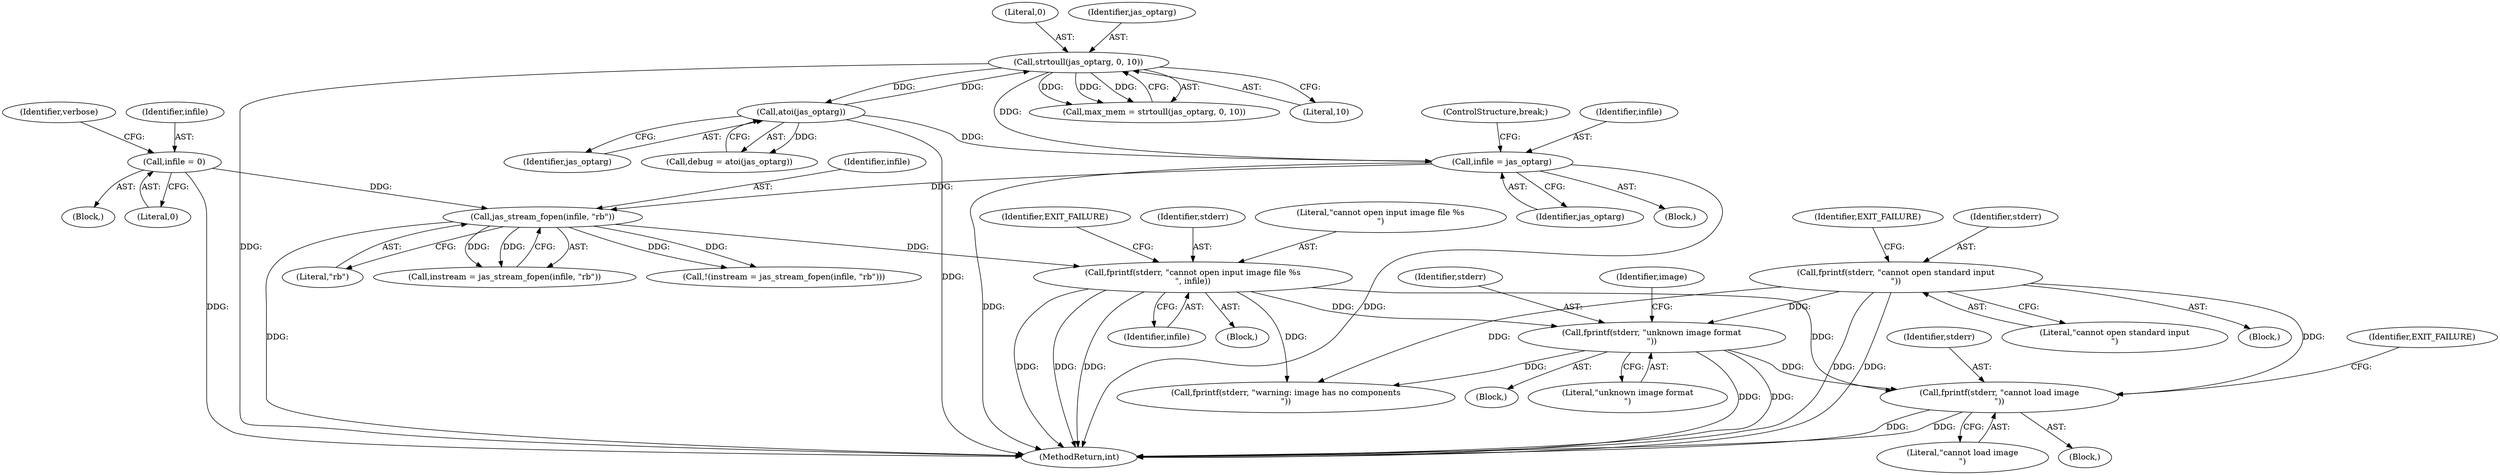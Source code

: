 digraph "0_jasper_d42b2388f7f8e0332c846675133acea151fc557a@API" {
"1000250" [label="(Call,fprintf(stderr, \"cannot load image\n\"))"];
"1000236" [label="(Call,fprintf(stderr, \"unknown image format\n\"))"];
"1000207" [label="(Call,fprintf(stderr, \"cannot open input image file %s\n\", infile))"];
"1000203" [label="(Call,jas_stream_fopen(infile, \"rb\"))"];
"1000132" [label="(Call,infile = 0)"];
"1000176" [label="(Call,infile = jas_optarg)"];
"1000183" [label="(Call,strtoull(jas_optarg, 0, 10))"];
"1000172" [label="(Call,atoi(jas_optarg))"];
"1000223" [label="(Call,fprintf(stderr, \"cannot open standard input\n\"))"];
"1000205" [label="(Literal,\"rb\")"];
"1000201" [label="(Call,instream = jas_stream_fopen(infile, \"rb\"))"];
"1000254" [label="(Identifier,EXIT_FAILURE)"];
"1000227" [label="(Identifier,EXIT_FAILURE)"];
"1000185" [label="(Literal,0)"];
"1000208" [label="(Identifier,stderr)"];
"1000176" [label="(Call,infile = jas_optarg)"];
"1000203" [label="(Call,jas_stream_fopen(infile, \"rb\"))"];
"1000109" [label="(Block,)"];
"1000236" [label="(Call,fprintf(stderr, \"unknown image format\n\"))"];
"1000320" [label="(MethodReturn,int)"];
"1000179" [label="(ControlStructure,break;)"];
"1000224" [label="(Identifier,stderr)"];
"1000170" [label="(Call,debug = atoi(jas_optarg))"];
"1000206" [label="(Block,)"];
"1000237" [label="(Identifier,stderr)"];
"1000225" [label="(Literal,\"cannot open standard input\n\")"];
"1000209" [label="(Literal,\"cannot open input image file %s\n\")"];
"1000252" [label="(Literal,\"cannot load image\n\")"];
"1000200" [label="(Call,!(instream = jas_stream_fopen(infile, \"rb\")))"];
"1000235" [label="(Block,)"];
"1000178" [label="(Identifier,jas_optarg)"];
"1000181" [label="(Call,max_mem = strtoull(jas_optarg, 0, 10))"];
"1000186" [label="(Literal,10)"];
"1000177" [label="(Identifier,infile)"];
"1000242" [label="(Identifier,image)"];
"1000204" [label="(Identifier,infile)"];
"1000250" [label="(Call,fprintf(stderr, \"cannot load image\n\"))"];
"1000264" [label="(Call,fprintf(stderr, \"warning: image has no components\n\"))"];
"1000173" [label="(Identifier,jas_optarg)"];
"1000238" [label="(Literal,\"unknown image format\n\")"];
"1000132" [label="(Call,infile = 0)"];
"1000212" [label="(Identifier,EXIT_FAILURE)"];
"1000207" [label="(Call,fprintf(stderr, \"cannot open input image file %s\n\", infile))"];
"1000222" [label="(Block,)"];
"1000156" [label="(Block,)"];
"1000247" [label="(Block,)"];
"1000133" [label="(Identifier,infile)"];
"1000184" [label="(Identifier,jas_optarg)"];
"1000223" [label="(Call,fprintf(stderr, \"cannot open standard input\n\"))"];
"1000210" [label="(Identifier,infile)"];
"1000136" [label="(Identifier,verbose)"];
"1000183" [label="(Call,strtoull(jas_optarg, 0, 10))"];
"1000134" [label="(Literal,0)"];
"1000251" [label="(Identifier,stderr)"];
"1000172" [label="(Call,atoi(jas_optarg))"];
"1000250" -> "1000247"  [label="AST: "];
"1000250" -> "1000252"  [label="CFG: "];
"1000251" -> "1000250"  [label="AST: "];
"1000252" -> "1000250"  [label="AST: "];
"1000254" -> "1000250"  [label="CFG: "];
"1000250" -> "1000320"  [label="DDG: "];
"1000250" -> "1000320"  [label="DDG: "];
"1000236" -> "1000250"  [label="DDG: "];
"1000207" -> "1000250"  [label="DDG: "];
"1000223" -> "1000250"  [label="DDG: "];
"1000236" -> "1000235"  [label="AST: "];
"1000236" -> "1000238"  [label="CFG: "];
"1000237" -> "1000236"  [label="AST: "];
"1000238" -> "1000236"  [label="AST: "];
"1000242" -> "1000236"  [label="CFG: "];
"1000236" -> "1000320"  [label="DDG: "];
"1000236" -> "1000320"  [label="DDG: "];
"1000207" -> "1000236"  [label="DDG: "];
"1000223" -> "1000236"  [label="DDG: "];
"1000236" -> "1000264"  [label="DDG: "];
"1000207" -> "1000206"  [label="AST: "];
"1000207" -> "1000210"  [label="CFG: "];
"1000208" -> "1000207"  [label="AST: "];
"1000209" -> "1000207"  [label="AST: "];
"1000210" -> "1000207"  [label="AST: "];
"1000212" -> "1000207"  [label="CFG: "];
"1000207" -> "1000320"  [label="DDG: "];
"1000207" -> "1000320"  [label="DDG: "];
"1000207" -> "1000320"  [label="DDG: "];
"1000203" -> "1000207"  [label="DDG: "];
"1000207" -> "1000264"  [label="DDG: "];
"1000203" -> "1000201"  [label="AST: "];
"1000203" -> "1000205"  [label="CFG: "];
"1000204" -> "1000203"  [label="AST: "];
"1000205" -> "1000203"  [label="AST: "];
"1000201" -> "1000203"  [label="CFG: "];
"1000203" -> "1000320"  [label="DDG: "];
"1000203" -> "1000200"  [label="DDG: "];
"1000203" -> "1000200"  [label="DDG: "];
"1000203" -> "1000201"  [label="DDG: "];
"1000203" -> "1000201"  [label="DDG: "];
"1000132" -> "1000203"  [label="DDG: "];
"1000176" -> "1000203"  [label="DDG: "];
"1000132" -> "1000109"  [label="AST: "];
"1000132" -> "1000134"  [label="CFG: "];
"1000133" -> "1000132"  [label="AST: "];
"1000134" -> "1000132"  [label="AST: "];
"1000136" -> "1000132"  [label="CFG: "];
"1000132" -> "1000320"  [label="DDG: "];
"1000176" -> "1000156"  [label="AST: "];
"1000176" -> "1000178"  [label="CFG: "];
"1000177" -> "1000176"  [label="AST: "];
"1000178" -> "1000176"  [label="AST: "];
"1000179" -> "1000176"  [label="CFG: "];
"1000176" -> "1000320"  [label="DDG: "];
"1000176" -> "1000320"  [label="DDG: "];
"1000183" -> "1000176"  [label="DDG: "];
"1000172" -> "1000176"  [label="DDG: "];
"1000183" -> "1000181"  [label="AST: "];
"1000183" -> "1000186"  [label="CFG: "];
"1000184" -> "1000183"  [label="AST: "];
"1000185" -> "1000183"  [label="AST: "];
"1000186" -> "1000183"  [label="AST: "];
"1000181" -> "1000183"  [label="CFG: "];
"1000183" -> "1000320"  [label="DDG: "];
"1000183" -> "1000172"  [label="DDG: "];
"1000183" -> "1000181"  [label="DDG: "];
"1000183" -> "1000181"  [label="DDG: "];
"1000183" -> "1000181"  [label="DDG: "];
"1000172" -> "1000183"  [label="DDG: "];
"1000172" -> "1000170"  [label="AST: "];
"1000172" -> "1000173"  [label="CFG: "];
"1000173" -> "1000172"  [label="AST: "];
"1000170" -> "1000172"  [label="CFG: "];
"1000172" -> "1000320"  [label="DDG: "];
"1000172" -> "1000170"  [label="DDG: "];
"1000223" -> "1000222"  [label="AST: "];
"1000223" -> "1000225"  [label="CFG: "];
"1000224" -> "1000223"  [label="AST: "];
"1000225" -> "1000223"  [label="AST: "];
"1000227" -> "1000223"  [label="CFG: "];
"1000223" -> "1000320"  [label="DDG: "];
"1000223" -> "1000320"  [label="DDG: "];
"1000223" -> "1000264"  [label="DDG: "];
}
